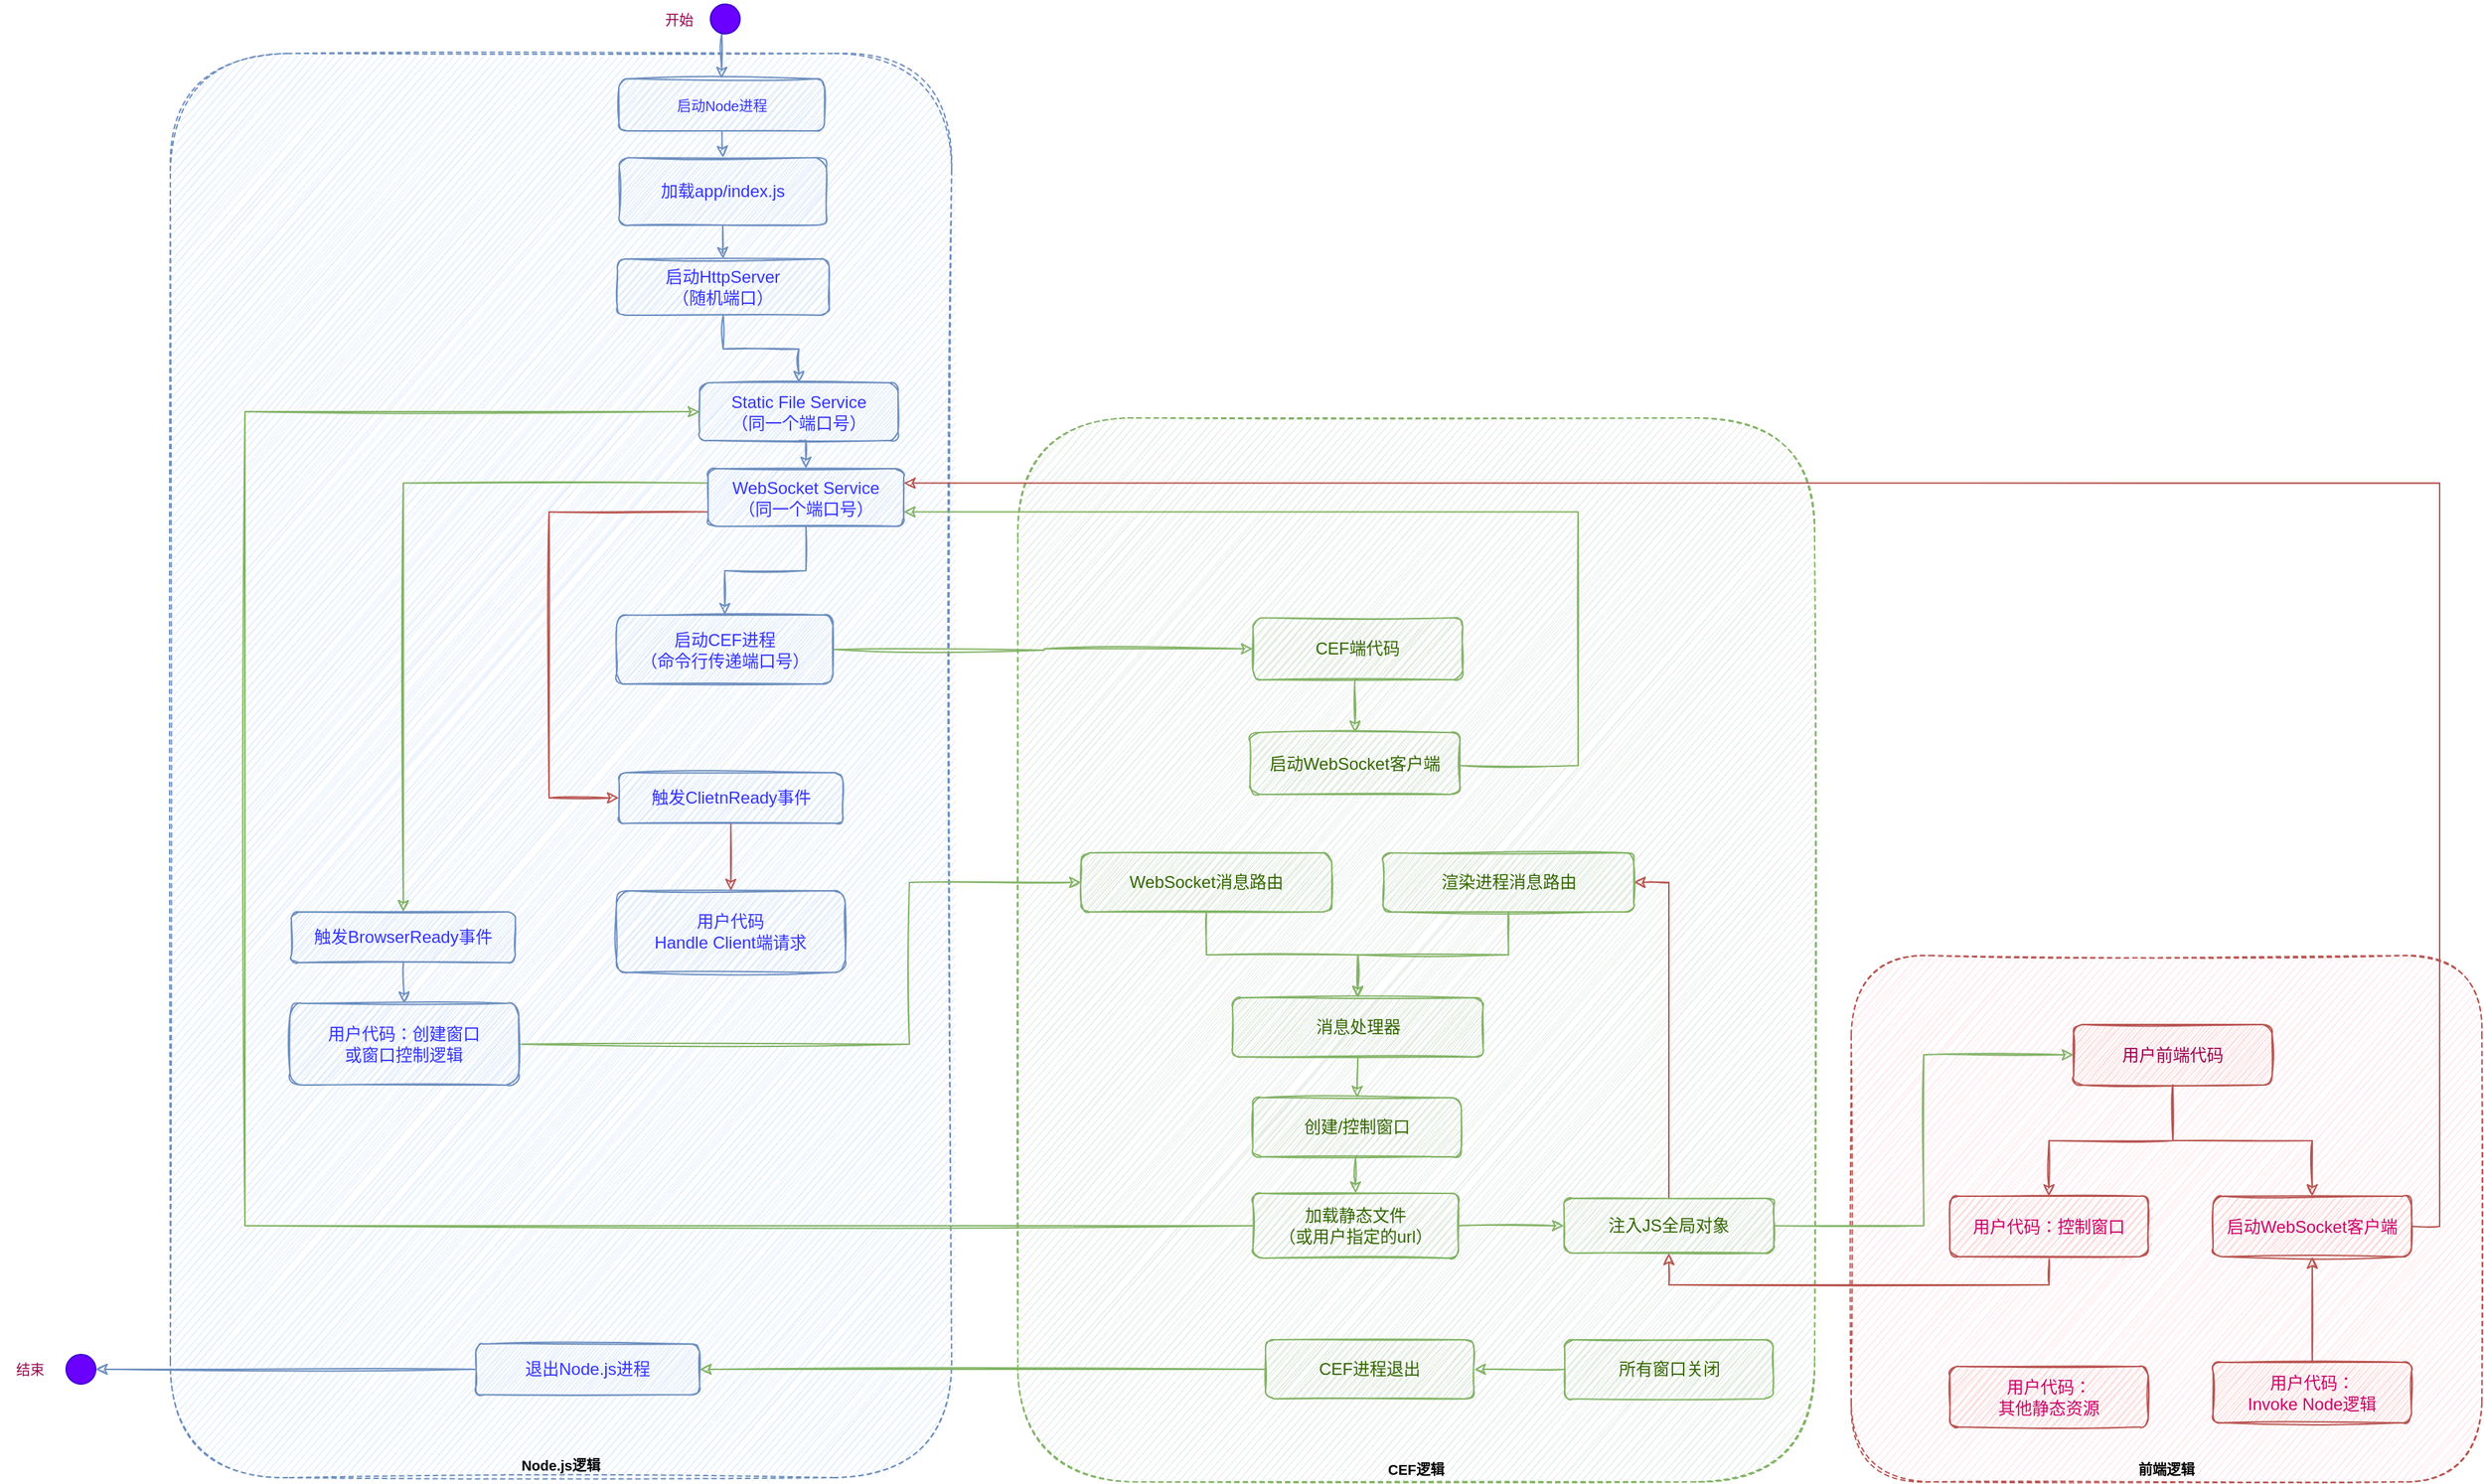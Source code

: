 <mxfile version="20.3.7" type="device"><diagram id="00DpwuPvsIy2CNg0EL1F" name="第 1 页"><mxGraphModel dx="2453" dy="1188" grid="0" gridSize="10" guides="1" tooltips="1" connect="1" arrows="1" fold="1" page="0" pageScale="1" pageWidth="827" pageHeight="1169" math="0" shadow="0"><root><mxCell id="0"/><mxCell id="1" parent="0"/><mxCell id="UpxsnFhmeJ-jiPRXqVpv-63" value="CEF逻辑" style="rounded=1;whiteSpace=wrap;html=1;dashed=1;fontSize=10;fillColor=#E1E8E2;strokeColor=#82b366;sketch=1;verticalAlign=bottom;fontStyle=1" parent="1" vertex="1"><mxGeometry x="408" y="641" width="566" height="756" as="geometry"/></mxCell><mxCell id="UpxsnFhmeJ-jiPRXqVpv-62" value="前端逻辑" style="rounded=1;whiteSpace=wrap;html=1;dashed=1;fontSize=10;fillColor=#FFE0E7;strokeColor=#b85450;sketch=1;verticalAlign=bottom;fontStyle=1" parent="1" vertex="1"><mxGeometry x="1000" y="1023" width="448" height="374" as="geometry"/></mxCell><mxCell id="UpxsnFhmeJ-jiPRXqVpv-30" value="Node.js逻辑" style="rounded=1;whiteSpace=wrap;html=1;dashed=1;fontSize=10;fillColor=#dae8fc;strokeColor=#6c8ebf;sketch=1;verticalAlign=bottom;fontStyle=1" parent="1" vertex="1"><mxGeometry x="-194" y="382" width="555" height="1012" as="geometry"/></mxCell><mxCell id="UpxsnFhmeJ-jiPRXqVpv-16" style="edgeStyle=orthogonalEdgeStyle;rounded=0;orthogonalLoop=1;jettySize=auto;html=1;exitX=0.5;exitY=1;exitDx=0;exitDy=0;entryX=0.5;entryY=0;entryDx=0;entryDy=0;fillColor=#dae8fc;strokeColor=#6c8ebf;sketch=1;fontColor=#3333FF;fontSize=12;" parent="1" source="UpxsnFhmeJ-jiPRXqVpv-1" target="UpxsnFhmeJ-jiPRXqVpv-2" edge="1"><mxGeometry relative="1" as="geometry"/></mxCell><mxCell id="UpxsnFhmeJ-jiPRXqVpv-1" value="" style="ellipse;whiteSpace=wrap;html=1;aspect=fixed;fillColor=#6a00ff;strokeColor=#3700CC;sketch=0;fontColor=#ffffff;fontSize=12;" parent="1" vertex="1"><mxGeometry x="189.68" y="347" width="21" height="21" as="geometry"/></mxCell><mxCell id="UpxsnFhmeJ-jiPRXqVpv-17" style="edgeStyle=orthogonalEdgeStyle;rounded=0;orthogonalLoop=1;jettySize=auto;html=1;exitX=0.5;exitY=1;exitDx=0;exitDy=0;entryX=0.5;entryY=0;entryDx=0;entryDy=0;fillColor=#dae8fc;strokeColor=#6c8ebf;sketch=1;fontColor=#3333FF;fontSize=12;" parent="1" source="UpxsnFhmeJ-jiPRXqVpv-2" target="UpxsnFhmeJ-jiPRXqVpv-3" edge="1"><mxGeometry relative="1" as="geometry"/></mxCell><mxCell id="UpxsnFhmeJ-jiPRXqVpv-2" value="&lt;font style=&quot;font-size: 10px;&quot;&gt;启动Node进程&lt;/font&gt;" style="rounded=1;whiteSpace=wrap;html=1;fillColor=#dae8fc;strokeColor=#6c8ebf;sketch=1;fontColor=#3333FF;fontSize=10;" parent="1" vertex="1"><mxGeometry x="124.68" y="400" width="146" height="37" as="geometry"/></mxCell><mxCell id="UpxsnFhmeJ-jiPRXqVpv-18" style="edgeStyle=orthogonalEdgeStyle;rounded=0;orthogonalLoop=1;jettySize=auto;html=1;exitX=0.5;exitY=1;exitDx=0;exitDy=0;fillColor=#dae8fc;strokeColor=#6c8ebf;sketch=1;fontColor=#3333FF;fontSize=12;" parent="1" source="UpxsnFhmeJ-jiPRXqVpv-3" target="UpxsnFhmeJ-jiPRXqVpv-4" edge="1"><mxGeometry relative="1" as="geometry"/></mxCell><mxCell id="UpxsnFhmeJ-jiPRXqVpv-3" value="加载app/index.js" style="rounded=1;whiteSpace=wrap;html=1;fillColor=#dae8fc;strokeColor=#6c8ebf;sketch=1;fontColor=#3333FF;fontSize=12;" parent="1" vertex="1"><mxGeometry x="125" y="456" width="147" height="48" as="geometry"/></mxCell><mxCell id="UpxsnFhmeJ-jiPRXqVpv-19" style="edgeStyle=orthogonalEdgeStyle;rounded=0;orthogonalLoop=1;jettySize=auto;html=1;exitX=0.5;exitY=1;exitDx=0;exitDy=0;fillColor=#dae8fc;strokeColor=#6c8ebf;sketch=1;fontColor=#3333FF;fontSize=12;" parent="1" source="UpxsnFhmeJ-jiPRXqVpv-4" target="UpxsnFhmeJ-jiPRXqVpv-5" edge="1"><mxGeometry relative="1" as="geometry"/></mxCell><mxCell id="UpxsnFhmeJ-jiPRXqVpv-4" value="启动HttpServer&lt;br style=&quot;font-size: 12px;&quot;&gt;（随机端口）" style="rounded=1;whiteSpace=wrap;html=1;fillColor=#dae8fc;strokeColor=#6c8ebf;sketch=1;fontColor=#3333FF;fontSize=12;" parent="1" vertex="1"><mxGeometry x="123.45" y="528" width="150.54" height="40" as="geometry"/></mxCell><mxCell id="UpxsnFhmeJ-jiPRXqVpv-20" style="edgeStyle=orthogonalEdgeStyle;rounded=0;orthogonalLoop=1;jettySize=auto;html=1;exitX=0.5;exitY=1;exitDx=0;exitDy=0;entryX=0.5;entryY=0;entryDx=0;entryDy=0;fillColor=#dae8fc;strokeColor=#6c8ebf;sketch=1;fontColor=#3333FF;fontSize=12;" parent="1" source="UpxsnFhmeJ-jiPRXqVpv-5" target="UpxsnFhmeJ-jiPRXqVpv-6" edge="1"><mxGeometry relative="1" as="geometry"/></mxCell><mxCell id="UpxsnFhmeJ-jiPRXqVpv-5" value="Static File Service&lt;br style=&quot;font-size: 12px;&quot;&gt;（同一个端口号）" style="rounded=1;whiteSpace=wrap;html=1;fillColor=#dae8fc;strokeColor=#6c8ebf;sketch=1;fontColor=#3333FF;fontSize=12;" parent="1" vertex="1"><mxGeometry x="182" y="616" width="140.95" height="41" as="geometry"/></mxCell><mxCell id="UpxsnFhmeJ-jiPRXqVpv-21" style="edgeStyle=orthogonalEdgeStyle;rounded=0;orthogonalLoop=1;jettySize=auto;html=1;exitX=0.5;exitY=1;exitDx=0;exitDy=0;fillColor=#dae8fc;strokeColor=#6c8ebf;sketch=1;fontColor=#3333FF;fontSize=12;" parent="1" source="UpxsnFhmeJ-jiPRXqVpv-6" target="UpxsnFhmeJ-jiPRXqVpv-7" edge="1"><mxGeometry relative="1" as="geometry"/></mxCell><mxCell id="UpxsnFhmeJ-jiPRXqVpv-45" style="edgeStyle=orthogonalEdgeStyle;rounded=0;sketch=1;orthogonalLoop=1;jettySize=auto;html=1;exitX=0;exitY=0.25;exitDx=0;exitDy=0;fontSize=10;fontColor=#CC0066;fillColor=#d5e8d4;strokeColor=#82b366;" parent="1" source="UpxsnFhmeJ-jiPRXqVpv-6" target="UpxsnFhmeJ-jiPRXqVpv-10" edge="1"><mxGeometry relative="1" as="geometry"/></mxCell><mxCell id="UpxsnFhmeJ-jiPRXqVpv-51" style="edgeStyle=orthogonalEdgeStyle;rounded=0;sketch=1;orthogonalLoop=1;jettySize=auto;html=1;exitX=0;exitY=0.75;exitDx=0;exitDy=0;entryX=0;entryY=0.5;entryDx=0;entryDy=0;fontSize=10;fontColor=#CC0066;fillColor=#f8cecc;strokeColor=#b85450;" parent="1" source="UpxsnFhmeJ-jiPRXqVpv-6" target="UpxsnFhmeJ-jiPRXqVpv-49" edge="1"><mxGeometry relative="1" as="geometry"><Array as="points"><mxPoint x="75" y="708"/><mxPoint x="75" y="911"/></Array></mxGeometry></mxCell><mxCell id="UpxsnFhmeJ-jiPRXqVpv-6" value="WebSocket Service&lt;br style=&quot;font-size: 12px;&quot;&gt;（同一个端口号）" style="rounded=1;whiteSpace=wrap;html=1;fillColor=#dae8fc;strokeColor=#6c8ebf;sketch=1;fontColor=#3333FF;fontSize=12;" parent="1" vertex="1"><mxGeometry x="188" y="677" width="138.95" height="41" as="geometry"/></mxCell><mxCell id="UpxsnFhmeJ-jiPRXqVpv-23" style="edgeStyle=orthogonalEdgeStyle;rounded=0;orthogonalLoop=1;jettySize=auto;html=1;exitX=1;exitY=0.5;exitDx=0;exitDy=0;entryX=0;entryY=0.5;entryDx=0;entryDy=0;sketch=1;fontSize=12;fillColor=#d5e8d4;strokeColor=#82b366;" parent="1" target="UpxsnFhmeJ-jiPRXqVpv-9" edge="1"><mxGeometry relative="1" as="geometry"><mxPoint x="277.68" y="805.5" as="sourcePoint"/></mxGeometry></mxCell><mxCell id="UpxsnFhmeJ-jiPRXqVpv-7" value="启动CEF进程&lt;br style=&quot;font-size: 12px;&quot;&gt;（命令行传递端口号）" style="rounded=1;whiteSpace=wrap;html=1;fillColor=#dae8fc;strokeColor=#6c8ebf;sketch=1;fontColor=#3333FF;fontSize=12;" parent="1" vertex="1"><mxGeometry x="123" y="781" width="153.68" height="49" as="geometry"/></mxCell><mxCell id="UpxsnFhmeJ-jiPRXqVpv-60" style="edgeStyle=orthogonalEdgeStyle;rounded=0;sketch=1;orthogonalLoop=1;jettySize=auto;html=1;exitX=0.5;exitY=1;exitDx=0;exitDy=0;entryX=0.5;entryY=0;entryDx=0;entryDy=0;fontSize=10;fontColor=#CC0066;fillColor=#d5e8d4;strokeColor=#82b366;" parent="1" source="UpxsnFhmeJ-jiPRXqVpv-9" target="UpxsnFhmeJ-jiPRXqVpv-59" edge="1"><mxGeometry relative="1" as="geometry"/></mxCell><mxCell id="UpxsnFhmeJ-jiPRXqVpv-9" value="CEF端代码" style="rounded=1;whiteSpace=wrap;html=1;sketch=1;fontSize=12;fillColor=#d5e8d4;strokeColor=#82b366;fontColor=#336600;" parent="1" vertex="1"><mxGeometry x="575" y="783" width="149" height="44" as="geometry"/></mxCell><mxCell id="UpxsnFhmeJ-jiPRXqVpv-25" style="edgeStyle=orthogonalEdgeStyle;rounded=0;orthogonalLoop=1;jettySize=auto;html=1;exitX=0.5;exitY=1;exitDx=0;exitDy=0;entryX=0.5;entryY=0;entryDx=0;entryDy=0;fillColor=#dae8fc;strokeColor=#6c8ebf;sketch=1;fontColor=#3333FF;fontSize=12;" parent="1" source="UpxsnFhmeJ-jiPRXqVpv-10" target="UpxsnFhmeJ-jiPRXqVpv-11" edge="1"><mxGeometry relative="1" as="geometry"/></mxCell><mxCell id="UpxsnFhmeJ-jiPRXqVpv-10" value="触发BrowserReady事件" style="rounded=1;whiteSpace=wrap;html=1;fillColor=#dae8fc;strokeColor=#6c8ebf;sketch=1;fontColor=#3333FF;fontSize=12;" parent="1" vertex="1"><mxGeometry x="-108" y="992" width="159" height="36" as="geometry"/></mxCell><mxCell id="UpxsnFhmeJ-jiPRXqVpv-83" style="edgeStyle=orthogonalEdgeStyle;rounded=0;sketch=1;orthogonalLoop=1;jettySize=auto;html=1;exitX=1;exitY=0.5;exitDx=0;exitDy=0;entryX=0;entryY=0.5;entryDx=0;entryDy=0;fontSize=10;fontColor=#99004D;fillColor=#d5e8d4;strokeColor=#82b366;" parent="1" source="UpxsnFhmeJ-jiPRXqVpv-11" target="UpxsnFhmeJ-jiPRXqVpv-31" edge="1"><mxGeometry relative="1" as="geometry"><Array as="points"><mxPoint x="331" y="1086"/><mxPoint x="331" y="971"/></Array></mxGeometry></mxCell><mxCell id="UpxsnFhmeJ-jiPRXqVpv-11" value="用户代码：创建窗口&lt;br&gt;或窗口控制逻辑" style="rounded=1;whiteSpace=wrap;html=1;fillColor=#dae8fc;strokeColor=#6c8ebf;sketch=1;fontColor=#3333FF;fontSize=12;" parent="1" vertex="1"><mxGeometry x="-109" y="1057" width="162.45" height="58" as="geometry"/></mxCell><mxCell id="UpxsnFhmeJ-jiPRXqVpv-27" style="edgeStyle=orthogonalEdgeStyle;rounded=0;orthogonalLoop=1;jettySize=auto;html=1;exitX=0.5;exitY=1;exitDx=0;exitDy=0;entryX=0.5;entryY=0;entryDx=0;entryDy=0;sketch=1;fontSize=12;fillColor=#d5e8d4;strokeColor=#82b366;fontColor=#336600;" parent="1" source="UpxsnFhmeJ-jiPRXqVpv-12" target="UpxsnFhmeJ-jiPRXqVpv-13" edge="1"><mxGeometry relative="1" as="geometry"/></mxCell><mxCell id="UpxsnFhmeJ-jiPRXqVpv-12" value="创建/控制窗口" style="rounded=1;whiteSpace=wrap;html=1;sketch=1;fontSize=12;fillColor=#d5e8d4;strokeColor=#82b366;fontColor=#336600;" parent="1" vertex="1"><mxGeometry x="575" y="1124" width="148" height="42" as="geometry"/></mxCell><mxCell id="UpxsnFhmeJ-jiPRXqVpv-56" style="edgeStyle=orthogonalEdgeStyle;rounded=0;sketch=1;orthogonalLoop=1;jettySize=auto;html=1;exitX=0;exitY=0.5;exitDx=0;exitDy=0;entryX=0;entryY=0.5;entryDx=0;entryDy=0;fontSize=10;fontColor=#CC0066;fillColor=#d5e8d4;strokeColor=#82b366;" parent="1" source="UpxsnFhmeJ-jiPRXqVpv-13" target="UpxsnFhmeJ-jiPRXqVpv-5" edge="1"><mxGeometry relative="1" as="geometry"><Array as="points"><mxPoint x="-141" y="1215"/><mxPoint x="-141" y="637"/></Array></mxGeometry></mxCell><mxCell id="UpxsnFhmeJ-jiPRXqVpv-13" value="加载静态文件&lt;br style=&quot;font-size: 12px;&quot;&gt;（或用户指定的url）" style="rounded=1;whiteSpace=wrap;html=1;sketch=1;fontSize=12;fillColor=#d5e8d4;strokeColor=#82b366;fontColor=#336600;" parent="1" vertex="1"><mxGeometry x="575" y="1192" width="146" height="46" as="geometry"/></mxCell><mxCell id="UpxsnFhmeJ-jiPRXqVpv-29" style="edgeStyle=orthogonalEdgeStyle;rounded=0;orthogonalLoop=1;jettySize=auto;html=1;entryX=0;entryY=0.5;entryDx=0;entryDy=0;sketch=1;fontSize=12;fillColor=#d5e8d4;strokeColor=#82b366;fontColor=#336600;" parent="1" source="UpxsnFhmeJ-jiPRXqVpv-13" target="UpxsnFhmeJ-jiPRXqVpv-15" edge="1"><mxGeometry relative="1" as="geometry"><mxPoint x="767.5" y="1274.5" as="targetPoint"/></mxGeometry></mxCell><mxCell id="UpxsnFhmeJ-jiPRXqVpv-44" style="edgeStyle=orthogonalEdgeStyle;rounded=0;sketch=1;orthogonalLoop=1;jettySize=auto;html=1;exitX=0.5;exitY=0;exitDx=0;exitDy=0;entryX=1;entryY=0.5;entryDx=0;entryDy=0;fontSize=10;fontColor=#CC0066;fillColor=#f8cecc;strokeColor=#b85450;" parent="1" source="UpxsnFhmeJ-jiPRXqVpv-15" target="UpxsnFhmeJ-jiPRXqVpv-42" edge="1"><mxGeometry relative="1" as="geometry"/></mxCell><mxCell id="qpVhGENrfZfyFOyMaO-W-1" style="edgeStyle=orthogonalEdgeStyle;rounded=0;orthogonalLoop=1;jettySize=auto;html=1;exitX=1;exitY=0.5;exitDx=0;exitDy=0;entryX=0;entryY=0.5;entryDx=0;entryDy=0;fillColor=#d5e8d4;strokeColor=#82b366;sketch=1;" edge="1" parent="1" source="UpxsnFhmeJ-jiPRXqVpv-15" target="UpxsnFhmeJ-jiPRXqVpv-36"><mxGeometry relative="1" as="geometry"/></mxCell><mxCell id="UpxsnFhmeJ-jiPRXqVpv-15" value="注入JS全局对象" style="rounded=1;whiteSpace=wrap;html=1;sketch=1;fontSize=12;fillColor=#d5e8d4;strokeColor=#82b366;fontColor=#336600;" parent="1" vertex="1"><mxGeometry x="796" y="1195.5" width="149" height="39" as="geometry"/></mxCell><mxCell id="UpxsnFhmeJ-jiPRXqVpv-33" style="edgeStyle=orthogonalEdgeStyle;rounded=0;sketch=1;orthogonalLoop=1;jettySize=auto;html=1;exitX=0.5;exitY=1;exitDx=0;exitDy=0;entryX=0.5;entryY=0;entryDx=0;entryDy=0;fontSize=10;fontColor=#336600;fillColor=#d5e8d4;strokeColor=#82b366;" parent="1" source="UpxsnFhmeJ-jiPRXqVpv-31" target="UpxsnFhmeJ-jiPRXqVpv-32" edge="1"><mxGeometry relative="1" as="geometry"/></mxCell><mxCell id="UpxsnFhmeJ-jiPRXqVpv-31" value="WebSocket消息路由" style="rounded=1;whiteSpace=wrap;html=1;sketch=1;fontSize=12;fillColor=#d5e8d4;strokeColor=#82b366;fontColor=#336600;" parent="1" vertex="1"><mxGeometry x="453" y="950" width="178" height="42" as="geometry"/></mxCell><mxCell id="UpxsnFhmeJ-jiPRXqVpv-35" style="edgeStyle=orthogonalEdgeStyle;rounded=0;sketch=1;orthogonalLoop=1;jettySize=auto;html=1;exitX=0.5;exitY=1;exitDx=0;exitDy=0;entryX=0.5;entryY=0;entryDx=0;entryDy=0;fontSize=10;fontColor=#336600;fillColor=#d5e8d4;strokeColor=#82b366;" parent="1" source="UpxsnFhmeJ-jiPRXqVpv-32" target="UpxsnFhmeJ-jiPRXqVpv-12" edge="1"><mxGeometry relative="1" as="geometry"/></mxCell><mxCell id="UpxsnFhmeJ-jiPRXqVpv-32" value="消息处理器" style="rounded=1;whiteSpace=wrap;html=1;sketch=1;fontSize=12;fillColor=#d5e8d4;strokeColor=#82b366;fontColor=#336600;" parent="1" vertex="1"><mxGeometry x="560.5" y="1053" width="178" height="42" as="geometry"/></mxCell><mxCell id="UpxsnFhmeJ-jiPRXqVpv-47" style="edgeStyle=orthogonalEdgeStyle;rounded=0;sketch=1;orthogonalLoop=1;jettySize=auto;html=1;exitX=0.5;exitY=1;exitDx=0;exitDy=0;fontSize=10;fontColor=#CC0066;fillColor=#f8cecc;strokeColor=#b85450;" parent="1" source="UpxsnFhmeJ-jiPRXqVpv-36" target="UpxsnFhmeJ-jiPRXqVpv-46" edge="1"><mxGeometry relative="1" as="geometry"/></mxCell><mxCell id="UpxsnFhmeJ-jiPRXqVpv-58" style="edgeStyle=orthogonalEdgeStyle;rounded=0;sketch=1;orthogonalLoop=1;jettySize=auto;html=1;exitX=0.5;exitY=1;exitDx=0;exitDy=0;entryX=0.5;entryY=0;entryDx=0;entryDy=0;fontSize=10;fontColor=#CC0066;fillColor=#f8cecc;strokeColor=#b85450;" parent="1" source="UpxsnFhmeJ-jiPRXqVpv-36" target="UpxsnFhmeJ-jiPRXqVpv-40" edge="1"><mxGeometry relative="1" as="geometry"/></mxCell><mxCell id="UpxsnFhmeJ-jiPRXqVpv-36" value="用户前端代码" style="rounded=1;whiteSpace=wrap;html=1;sketch=1;fontSize=12;fillColor=#f8cecc;strokeColor=#b85450;fontColor=#99004D;" parent="1" vertex="1"><mxGeometry x="1158" y="1072" width="141" height="43" as="geometry"/></mxCell><mxCell id="UpxsnFhmeJ-jiPRXqVpv-84" style="edgeStyle=orthogonalEdgeStyle;rounded=0;sketch=1;orthogonalLoop=1;jettySize=auto;html=1;exitX=0.5;exitY=1;exitDx=0;exitDy=0;entryX=0.5;entryY=1;entryDx=0;entryDy=0;fontSize=10;fontColor=#99004D;fillColor=#f8cecc;strokeColor=#b85450;" parent="1" source="UpxsnFhmeJ-jiPRXqVpv-40" target="UpxsnFhmeJ-jiPRXqVpv-15" edge="1"><mxGeometry relative="1" as="geometry"/></mxCell><mxCell id="UpxsnFhmeJ-jiPRXqVpv-40" value="用户代码：控制窗口" style="rounded=1;whiteSpace=wrap;html=1;sketch=1;fontSize=12;fillColor=#f8cecc;strokeColor=#b85450;fontColor=#CC0066;" parent="1" vertex="1"><mxGeometry x="1070" y="1194" width="141" height="43" as="geometry"/></mxCell><mxCell id="UpxsnFhmeJ-jiPRXqVpv-43" style="edgeStyle=orthogonalEdgeStyle;rounded=0;sketch=1;orthogonalLoop=1;jettySize=auto;html=1;exitX=0.5;exitY=1;exitDx=0;exitDy=0;entryX=0.5;entryY=0;entryDx=0;entryDy=0;fontSize=10;fontColor=#CC0066;fillColor=#d5e8d4;strokeColor=#82b366;" parent="1" source="UpxsnFhmeJ-jiPRXqVpv-42" target="UpxsnFhmeJ-jiPRXqVpv-32" edge="1"><mxGeometry relative="1" as="geometry"/></mxCell><mxCell id="UpxsnFhmeJ-jiPRXqVpv-42" value="渲染进程消息路由" style="rounded=1;whiteSpace=wrap;html=1;sketch=1;fontSize=12;fillColor=#d5e8d4;strokeColor=#82b366;fontColor=#336600;" parent="1" vertex="1"><mxGeometry x="667.5" y="950" width="178" height="42" as="geometry"/></mxCell><mxCell id="UpxsnFhmeJ-jiPRXqVpv-48" style="edgeStyle=orthogonalEdgeStyle;rounded=0;sketch=1;orthogonalLoop=1;jettySize=auto;html=1;exitX=1;exitY=0.5;exitDx=0;exitDy=0;entryX=1;entryY=0.25;entryDx=0;entryDy=0;fontSize=10;fontColor=#CC0066;fillColor=#f8cecc;strokeColor=#b85450;" parent="1" source="UpxsnFhmeJ-jiPRXqVpv-46" target="UpxsnFhmeJ-jiPRXqVpv-6" edge="1"><mxGeometry relative="1" as="geometry"/></mxCell><mxCell id="UpxsnFhmeJ-jiPRXqVpv-46" value="启动WebSocket客户端" style="rounded=1;whiteSpace=wrap;html=1;sketch=1;fontSize=12;fillColor=#f8cecc;strokeColor=#b85450;fontColor=#CC0066;" parent="1" vertex="1"><mxGeometry x="1257" y="1194" width="141" height="43" as="geometry"/></mxCell><mxCell id="UpxsnFhmeJ-jiPRXqVpv-53" style="edgeStyle=orthogonalEdgeStyle;rounded=0;sketch=1;orthogonalLoop=1;jettySize=auto;html=1;exitX=0.5;exitY=1;exitDx=0;exitDy=0;entryX=0.5;entryY=0;entryDx=0;entryDy=0;fontSize=10;fontColor=#CC0066;fillColor=#f8cecc;strokeColor=#b85450;" parent="1" source="UpxsnFhmeJ-jiPRXqVpv-49" target="UpxsnFhmeJ-jiPRXqVpv-52" edge="1"><mxGeometry relative="1" as="geometry"/></mxCell><mxCell id="UpxsnFhmeJ-jiPRXqVpv-49" value="触发ClietnReady事件" style="rounded=1;whiteSpace=wrap;html=1;fillColor=#dae8fc;strokeColor=#6c8ebf;sketch=1;fontColor=#3333FF;fontSize=12;" parent="1" vertex="1"><mxGeometry x="124.68" y="893" width="159" height="36" as="geometry"/></mxCell><mxCell id="UpxsnFhmeJ-jiPRXqVpv-52" value="用户代码&lt;br&gt;Handle Client端请求" style="rounded=1;whiteSpace=wrap;html=1;fillColor=#dae8fc;strokeColor=#6c8ebf;sketch=1;fontColor=#3333FF;fontSize=12;" parent="1" vertex="1"><mxGeometry x="122.95" y="977" width="162.45" height="58" as="geometry"/></mxCell><mxCell id="UpxsnFhmeJ-jiPRXqVpv-57" style="edgeStyle=orthogonalEdgeStyle;rounded=0;sketch=1;orthogonalLoop=1;jettySize=auto;html=1;exitX=0.5;exitY=0;exitDx=0;exitDy=0;entryX=0.5;entryY=1;entryDx=0;entryDy=0;fontSize=10;fontColor=#CC0066;fillColor=#f8cecc;strokeColor=#b85450;" parent="1" source="UpxsnFhmeJ-jiPRXqVpv-54" target="UpxsnFhmeJ-jiPRXqVpv-46" edge="1"><mxGeometry relative="1" as="geometry"/></mxCell><mxCell id="UpxsnFhmeJ-jiPRXqVpv-54" value="用户代码：&lt;br&gt;Invoke Node逻辑" style="rounded=1;whiteSpace=wrap;html=1;sketch=1;fontSize=12;fillColor=#f8cecc;strokeColor=#b85450;fontColor=#CC0066;" parent="1" vertex="1"><mxGeometry x="1257" y="1312" width="141" height="43" as="geometry"/></mxCell><mxCell id="UpxsnFhmeJ-jiPRXqVpv-61" style="edgeStyle=orthogonalEdgeStyle;rounded=0;sketch=1;orthogonalLoop=1;jettySize=auto;html=1;exitX=1;exitY=0.5;exitDx=0;exitDy=0;entryX=1;entryY=0.75;entryDx=0;entryDy=0;fontSize=10;fontColor=#CC0066;fillColor=#d5e8d4;strokeColor=#82b366;" parent="1" source="UpxsnFhmeJ-jiPRXqVpv-59" target="UpxsnFhmeJ-jiPRXqVpv-6" edge="1"><mxGeometry relative="1" as="geometry"><Array as="points"><mxPoint x="722" y="888"/><mxPoint x="806" y="888"/><mxPoint x="806" y="708"/></Array></mxGeometry></mxCell><mxCell id="UpxsnFhmeJ-jiPRXqVpv-59" value="启动WebSocket客户端" style="rounded=1;whiteSpace=wrap;html=1;sketch=1;fontSize=12;fillColor=#d5e8d4;strokeColor=#82b366;fontColor=#336600;" parent="1" vertex="1"><mxGeometry x="573" y="864.5" width="149" height="44" as="geometry"/></mxCell><mxCell id="UpxsnFhmeJ-jiPRXqVpv-64" value="用户代码：&lt;br&gt;其他静态资源" style="rounded=1;whiteSpace=wrap;html=1;sketch=1;fontSize=12;fillColor=#f8cecc;strokeColor=#b85450;fontColor=#CC0066;" parent="1" vertex="1"><mxGeometry x="1070" y="1315" width="141" height="43" as="geometry"/></mxCell><mxCell id="UpxsnFhmeJ-jiPRXqVpv-86" style="edgeStyle=orthogonalEdgeStyle;rounded=0;sketch=1;orthogonalLoop=1;jettySize=auto;html=1;exitX=0;exitY=0.5;exitDx=0;exitDy=0;entryX=1;entryY=0.5;entryDx=0;entryDy=0;fontSize=10;fontColor=#99004D;fillColor=#d5e8d4;strokeColor=#82b366;" parent="1" source="UpxsnFhmeJ-jiPRXqVpv-66" target="UpxsnFhmeJ-jiPRXqVpv-85" edge="1"><mxGeometry relative="1" as="geometry"/></mxCell><mxCell id="UpxsnFhmeJ-jiPRXqVpv-66" value="所有窗口关闭" style="rounded=1;whiteSpace=wrap;html=1;sketch=1;fontSize=12;fillColor=#d5e8d4;strokeColor=#82b366;fontColor=#336600;" parent="1" vertex="1"><mxGeometry x="796.5" y="1296" width="148" height="42" as="geometry"/></mxCell><mxCell id="UpxsnFhmeJ-jiPRXqVpv-89" style="edgeStyle=orthogonalEdgeStyle;rounded=0;sketch=1;orthogonalLoop=1;jettySize=auto;html=1;exitX=0;exitY=0.5;exitDx=0;exitDy=0;entryX=1;entryY=0.5;entryDx=0;entryDy=0;fontSize=10;fontColor=#99004D;fillColor=#dae8fc;strokeColor=#6c8ebf;" parent="1" source="UpxsnFhmeJ-jiPRXqVpv-68" target="UpxsnFhmeJ-jiPRXqVpv-88" edge="1"><mxGeometry relative="1" as="geometry"/></mxCell><mxCell id="UpxsnFhmeJ-jiPRXqVpv-68" value="退出Node.js进程" style="rounded=1;whiteSpace=wrap;html=1;fillColor=#dae8fc;strokeColor=#6c8ebf;sketch=1;fontColor=#3333FF;fontSize=12;" parent="1" vertex="1"><mxGeometry x="23" y="1299" width="159" height="36" as="geometry"/></mxCell><mxCell id="UpxsnFhmeJ-jiPRXqVpv-87" style="edgeStyle=orthogonalEdgeStyle;rounded=0;sketch=1;orthogonalLoop=1;jettySize=auto;html=1;exitX=0;exitY=0.5;exitDx=0;exitDy=0;entryX=1;entryY=0.5;entryDx=0;entryDy=0;fontSize=10;fontColor=#99004D;fillColor=#d5e8d4;strokeColor=#82b366;" parent="1" source="UpxsnFhmeJ-jiPRXqVpv-85" target="UpxsnFhmeJ-jiPRXqVpv-68" edge="1"><mxGeometry relative="1" as="geometry"/></mxCell><mxCell id="UpxsnFhmeJ-jiPRXqVpv-85" value="CEF进程退出" style="rounded=1;whiteSpace=wrap;html=1;sketch=1;fontSize=12;fillColor=#d5e8d4;strokeColor=#82b366;fontColor=#336600;" parent="1" vertex="1"><mxGeometry x="584" y="1296" width="148" height="42" as="geometry"/></mxCell><mxCell id="UpxsnFhmeJ-jiPRXqVpv-88" value="" style="ellipse;whiteSpace=wrap;html=1;aspect=fixed;fillColor=#6a00ff;strokeColor=#3700CC;sketch=0;fontColor=#ffffff;fontSize=12;" parent="1" vertex="1"><mxGeometry x="-268.0" y="1306.5" width="21" height="21" as="geometry"/></mxCell><mxCell id="UpxsnFhmeJ-jiPRXqVpv-91" value="开始" style="text;html=1;align=center;verticalAlign=middle;resizable=0;points=[];autosize=1;strokeColor=none;fillColor=none;fontSize=10;fontColor=#99004D;" parent="1" vertex="1"><mxGeometry x="146" y="344.5" width="42" height="26" as="geometry"/></mxCell><mxCell id="UpxsnFhmeJ-jiPRXqVpv-92" value="结束" style="text;html=1;align=center;verticalAlign=middle;resizable=0;points=[];autosize=1;strokeColor=none;fillColor=none;fontSize=10;fontColor=#99004D;" parent="1" vertex="1"><mxGeometry x="-315" y="1304" width="42" height="26" as="geometry"/></mxCell></root></mxGraphModel></diagram></mxfile>